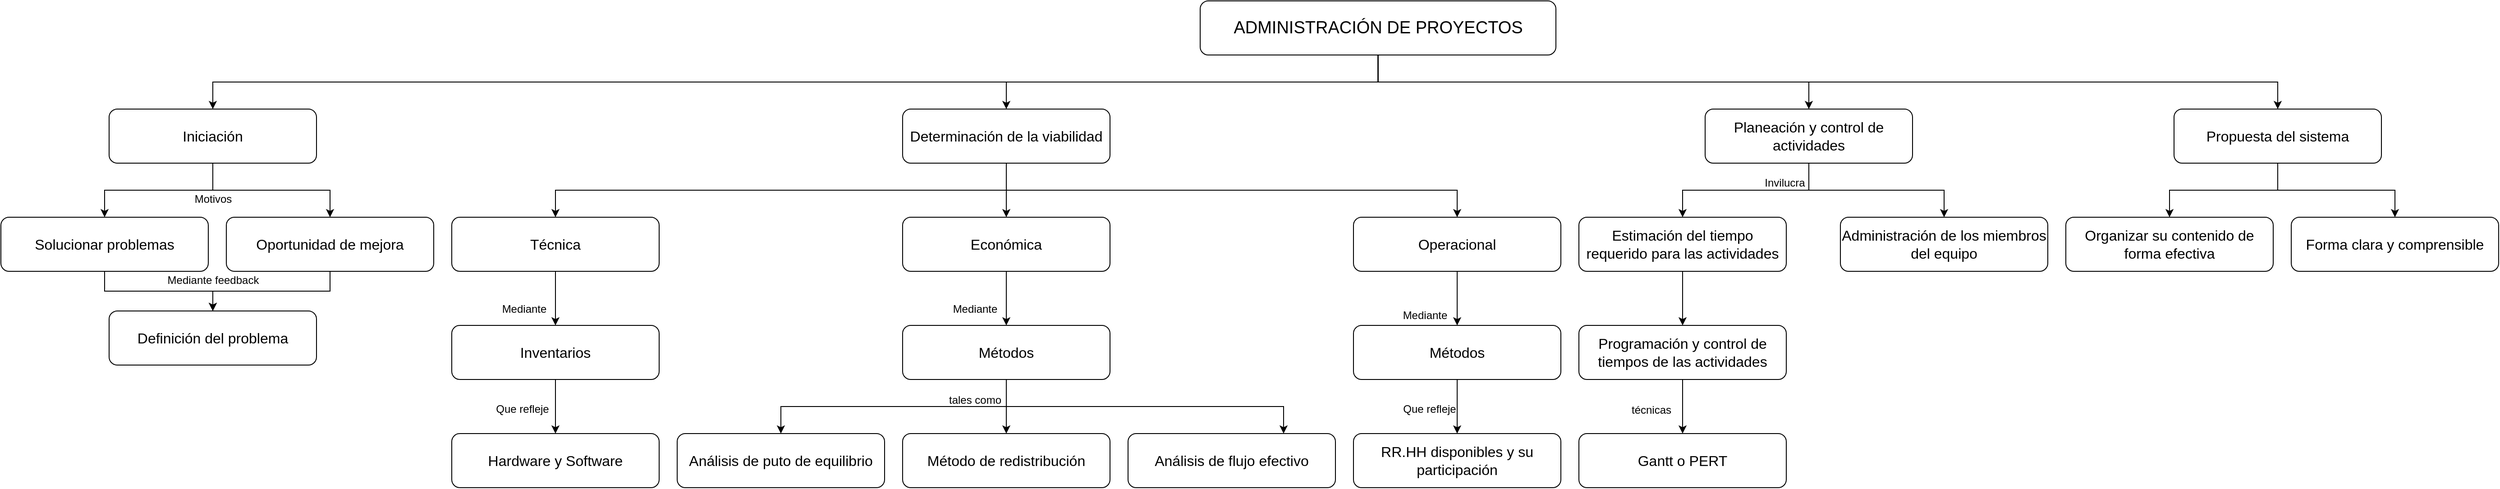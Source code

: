 <mxfile version="12.9.7" type="device"><diagram id="O5bTqNwMb8NfkygBmN3p" name="Page-1"><mxGraphModel dx="608" dy="1569" grid="1" gridSize="10" guides="1" tooltips="1" connect="1" arrows="1" fold="1" page="1" pageScale="1" pageWidth="1169" pageHeight="827" math="0" shadow="0"><root><mxCell id="0"/><mxCell id="1" parent="0"/><mxCell id="-8mxaUjoKUEcSq_2v9k2-64" style="edgeStyle=orthogonalEdgeStyle;rounded=0;orthogonalLoop=1;jettySize=auto;html=1;exitX=0.5;exitY=1;exitDx=0;exitDy=0;entryX=0.5;entryY=0;entryDx=0;entryDy=0;" edge="1" parent="1" source="-8mxaUjoKUEcSq_2v9k2-1" target="-8mxaUjoKUEcSq_2v9k2-2"><mxGeometry relative="1" as="geometry"/></mxCell><mxCell id="-8mxaUjoKUEcSq_2v9k2-65" style="edgeStyle=orthogonalEdgeStyle;rounded=0;orthogonalLoop=1;jettySize=auto;html=1;exitX=0.5;exitY=1;exitDx=0;exitDy=0;entryX=0.5;entryY=0;entryDx=0;entryDy=0;" edge="1" parent="1" source="-8mxaUjoKUEcSq_2v9k2-1" target="-8mxaUjoKUEcSq_2v9k2-3"><mxGeometry relative="1" as="geometry"/></mxCell><mxCell id="-8mxaUjoKUEcSq_2v9k2-66" style="edgeStyle=orthogonalEdgeStyle;rounded=0;orthogonalLoop=1;jettySize=auto;html=1;exitX=0.5;exitY=1;exitDx=0;exitDy=0;entryX=0.5;entryY=0;entryDx=0;entryDy=0;" edge="1" parent="1" source="-8mxaUjoKUEcSq_2v9k2-1" target="-8mxaUjoKUEcSq_2v9k2-4"><mxGeometry relative="1" as="geometry"/></mxCell><mxCell id="-8mxaUjoKUEcSq_2v9k2-67" style="edgeStyle=orthogonalEdgeStyle;rounded=0;orthogonalLoop=1;jettySize=auto;html=1;exitX=0.5;exitY=1;exitDx=0;exitDy=0;entryX=0.5;entryY=0;entryDx=0;entryDy=0;" edge="1" parent="1" source="-8mxaUjoKUEcSq_2v9k2-1" target="-8mxaUjoKUEcSq_2v9k2-57"><mxGeometry relative="1" as="geometry"/></mxCell><mxCell id="-8mxaUjoKUEcSq_2v9k2-1" value="&lt;span style=&quot;font-size: 19px&quot;&gt;ADMINISTRACIÓN DE PROYECTOS&lt;/span&gt;" style="rounded=1;whiteSpace=wrap;html=1;" vertex="1" parent="1"><mxGeometry x="3710" y="40" width="394.5" height="60" as="geometry"/></mxCell><mxCell id="-8mxaUjoKUEcSq_2v9k2-9" style="edgeStyle=orthogonalEdgeStyle;rounded=0;orthogonalLoop=1;jettySize=auto;html=1;exitX=0.5;exitY=1;exitDx=0;exitDy=0;entryX=0.5;entryY=0;entryDx=0;entryDy=0;" edge="1" parent="1" source="-8mxaUjoKUEcSq_2v9k2-2" target="-8mxaUjoKUEcSq_2v9k2-8"><mxGeometry relative="1" as="geometry"/></mxCell><mxCell id="-8mxaUjoKUEcSq_2v9k2-10" style="edgeStyle=orthogonalEdgeStyle;rounded=0;orthogonalLoop=1;jettySize=auto;html=1;exitX=0.5;exitY=1;exitDx=0;exitDy=0;entryX=0.5;entryY=0;entryDx=0;entryDy=0;" edge="1" parent="1" source="-8mxaUjoKUEcSq_2v9k2-2" target="-8mxaUjoKUEcSq_2v9k2-7"><mxGeometry relative="1" as="geometry"/></mxCell><mxCell id="-8mxaUjoKUEcSq_2v9k2-2" value="&lt;font style=&quot;font-size: 16px&quot;&gt;Iniciación&lt;/font&gt;" style="rounded=1;whiteSpace=wrap;html=1;" vertex="1" parent="1"><mxGeometry x="2500" y="160" width="230" height="60" as="geometry"/></mxCell><mxCell id="-8mxaUjoKUEcSq_2v9k2-18" style="edgeStyle=orthogonalEdgeStyle;rounded=0;orthogonalLoop=1;jettySize=auto;html=1;exitX=0.5;exitY=1;exitDx=0;exitDy=0;entryX=0.5;entryY=0;entryDx=0;entryDy=0;" edge="1" parent="1" source="-8mxaUjoKUEcSq_2v9k2-3" target="-8mxaUjoKUEcSq_2v9k2-16"><mxGeometry relative="1" as="geometry"/></mxCell><mxCell id="-8mxaUjoKUEcSq_2v9k2-19" style="edgeStyle=orthogonalEdgeStyle;rounded=0;orthogonalLoop=1;jettySize=auto;html=1;exitX=0.5;exitY=1;exitDx=0;exitDy=0;entryX=0.5;entryY=0;entryDx=0;entryDy=0;" edge="1" parent="1" source="-8mxaUjoKUEcSq_2v9k2-3" target="-8mxaUjoKUEcSq_2v9k2-17"><mxGeometry relative="1" as="geometry"/></mxCell><mxCell id="-8mxaUjoKUEcSq_2v9k2-44" style="edgeStyle=orthogonalEdgeStyle;rounded=0;orthogonalLoop=1;jettySize=auto;html=1;exitX=0.5;exitY=1;exitDx=0;exitDy=0;entryX=0.5;entryY=0;entryDx=0;entryDy=0;" edge="1" parent="1" source="-8mxaUjoKUEcSq_2v9k2-3" target="-8mxaUjoKUEcSq_2v9k2-24"><mxGeometry relative="1" as="geometry"/></mxCell><mxCell id="-8mxaUjoKUEcSq_2v9k2-3" value="&lt;span style=&quot;font-size: 16px&quot;&gt;Determinación de la viabilidad&lt;/span&gt;" style="rounded=1;whiteSpace=wrap;html=1;" vertex="1" parent="1"><mxGeometry x="3380" y="160" width="230" height="60" as="geometry"/></mxCell><mxCell id="-8mxaUjoKUEcSq_2v9k2-54" style="edgeStyle=orthogonalEdgeStyle;rounded=0;orthogonalLoop=1;jettySize=auto;html=1;exitX=0.5;exitY=1;exitDx=0;exitDy=0;entryX=0.5;entryY=0;entryDx=0;entryDy=0;" edge="1" parent="1" source="-8mxaUjoKUEcSq_2v9k2-4" target="-8mxaUjoKUEcSq_2v9k2-46"><mxGeometry relative="1" as="geometry"><mxPoint x="4245" y="280" as="targetPoint"/></mxGeometry></mxCell><mxCell id="-8mxaUjoKUEcSq_2v9k2-55" style="edgeStyle=orthogonalEdgeStyle;rounded=0;orthogonalLoop=1;jettySize=auto;html=1;exitX=0.5;exitY=1;exitDx=0;exitDy=0;entryX=0.5;entryY=0;entryDx=0;entryDy=0;" edge="1" parent="1" source="-8mxaUjoKUEcSq_2v9k2-4" target="-8mxaUjoKUEcSq_2v9k2-6"><mxGeometry relative="1" as="geometry"/></mxCell><mxCell id="-8mxaUjoKUEcSq_2v9k2-4" value="&lt;span style=&quot;font-size: 16px&quot;&gt;Planeación y control de actividades&lt;/span&gt;" style="rounded=1;whiteSpace=wrap;html=1;" vertex="1" parent="1"><mxGeometry x="4270" y="160" width="230" height="60" as="geometry"/></mxCell><mxCell id="-8mxaUjoKUEcSq_2v9k2-6" value="&lt;span style=&quot;font-size: 16px&quot;&gt;Administración de los miembros del equipo&lt;/span&gt;" style="rounded=1;whiteSpace=wrap;html=1;" vertex="1" parent="1"><mxGeometry x="4420" y="280" width="230" height="60" as="geometry"/></mxCell><mxCell id="-8mxaUjoKUEcSq_2v9k2-13" style="edgeStyle=orthogonalEdgeStyle;rounded=0;orthogonalLoop=1;jettySize=auto;html=1;exitX=0.5;exitY=1;exitDx=0;exitDy=0;entryX=0.5;entryY=0;entryDx=0;entryDy=0;" edge="1" parent="1" source="-8mxaUjoKUEcSq_2v9k2-7" target="-8mxaUjoKUEcSq_2v9k2-11"><mxGeometry relative="1" as="geometry"/></mxCell><mxCell id="-8mxaUjoKUEcSq_2v9k2-7" value="&lt;font style=&quot;font-size: 16px&quot;&gt;Oportunidad de mejora&lt;/font&gt;" style="rounded=1;whiteSpace=wrap;html=1;" vertex="1" parent="1"><mxGeometry x="2630" y="280" width="230" height="60" as="geometry"/></mxCell><mxCell id="-8mxaUjoKUEcSq_2v9k2-12" style="edgeStyle=orthogonalEdgeStyle;rounded=0;orthogonalLoop=1;jettySize=auto;html=1;exitX=0.5;exitY=1;exitDx=0;exitDy=0;entryX=0.5;entryY=0;entryDx=0;entryDy=0;" edge="1" parent="1" source="-8mxaUjoKUEcSq_2v9k2-8" target="-8mxaUjoKUEcSq_2v9k2-11"><mxGeometry relative="1" as="geometry"/></mxCell><mxCell id="-8mxaUjoKUEcSq_2v9k2-8" value="&lt;span style=&quot;font-size: 16px&quot;&gt;Solucionar problemas&lt;/span&gt;" style="rounded=1;whiteSpace=wrap;html=1;" vertex="1" parent="1"><mxGeometry x="2380" y="280" width="230" height="60" as="geometry"/></mxCell><mxCell id="-8mxaUjoKUEcSq_2v9k2-11" value="&lt;span style=&quot;font-size: 16px&quot;&gt;Definición del problema&lt;/span&gt;" style="rounded=1;whiteSpace=wrap;html=1;" vertex="1" parent="1"><mxGeometry x="2500" y="384" width="230" height="60" as="geometry"/></mxCell><mxCell id="-8mxaUjoKUEcSq_2v9k2-14" value="Mediante feedback" style="text;html=1;align=center;verticalAlign=middle;resizable=0;points=[];autosize=1;" vertex="1" parent="1"><mxGeometry x="2555" y="340" width="120" height="20" as="geometry"/></mxCell><mxCell id="-8mxaUjoKUEcSq_2v9k2-15" value="Motivos" style="text;html=1;align=center;verticalAlign=middle;resizable=0;points=[];autosize=1;" vertex="1" parent="1"><mxGeometry x="2585" y="250" width="60" height="20" as="geometry"/></mxCell><mxCell id="-8mxaUjoKUEcSq_2v9k2-22" style="edgeStyle=orthogonalEdgeStyle;rounded=0;orthogonalLoop=1;jettySize=auto;html=1;exitX=0.5;exitY=1;exitDx=0;exitDy=0;entryX=0.5;entryY=0;entryDx=0;entryDy=0;" edge="1" parent="1" source="-8mxaUjoKUEcSq_2v9k2-16" target="-8mxaUjoKUEcSq_2v9k2-21"><mxGeometry relative="1" as="geometry"/></mxCell><mxCell id="-8mxaUjoKUEcSq_2v9k2-16" value="&lt;font style=&quot;font-size: 16px&quot;&gt;Técnica&lt;/font&gt;" style="rounded=1;whiteSpace=wrap;html=1;" vertex="1" parent="1"><mxGeometry x="2880" y="280" width="230" height="60" as="geometry"/></mxCell><mxCell id="-8mxaUjoKUEcSq_2v9k2-33" style="edgeStyle=orthogonalEdgeStyle;rounded=0;orthogonalLoop=1;jettySize=auto;html=1;exitX=0.5;exitY=1;exitDx=0;exitDy=0;entryX=0.5;entryY=0;entryDx=0;entryDy=0;" edge="1" parent="1" source="-8mxaUjoKUEcSq_2v9k2-17" target="-8mxaUjoKUEcSq_2v9k2-26"><mxGeometry relative="1" as="geometry"/></mxCell><mxCell id="-8mxaUjoKUEcSq_2v9k2-17" value="&lt;span style=&quot;font-size: 16px&quot;&gt;Económica&lt;/span&gt;" style="rounded=1;whiteSpace=wrap;html=1;" vertex="1" parent="1"><mxGeometry x="3380" y="280" width="230" height="60" as="geometry"/></mxCell><mxCell id="-8mxaUjoKUEcSq_2v9k2-20" value="&lt;font style=&quot;font-size: 16px&quot;&gt;Hardware y Software&lt;/font&gt;" style="rounded=1;whiteSpace=wrap;html=1;" vertex="1" parent="1"><mxGeometry x="2880" y="520" width="230" height="60" as="geometry"/></mxCell><mxCell id="-8mxaUjoKUEcSq_2v9k2-23" value="" style="edgeStyle=orthogonalEdgeStyle;rounded=0;orthogonalLoop=1;jettySize=auto;html=1;" edge="1" parent="1" source="-8mxaUjoKUEcSq_2v9k2-21" target="-8mxaUjoKUEcSq_2v9k2-20"><mxGeometry relative="1" as="geometry"/></mxCell><mxCell id="-8mxaUjoKUEcSq_2v9k2-21" value="&lt;font style=&quot;font-size: 16px&quot;&gt;Inventarios&lt;/font&gt;" style="rounded=1;whiteSpace=wrap;html=1;" vertex="1" parent="1"><mxGeometry x="2880" y="400" width="230" height="60" as="geometry"/></mxCell><mxCell id="-8mxaUjoKUEcSq_2v9k2-40" style="edgeStyle=orthogonalEdgeStyle;rounded=0;orthogonalLoop=1;jettySize=auto;html=1;exitX=0.5;exitY=1;exitDx=0;exitDy=0;entryX=0.5;entryY=0;entryDx=0;entryDy=0;" edge="1" parent="1" source="-8mxaUjoKUEcSq_2v9k2-24" target="-8mxaUjoKUEcSq_2v9k2-35"><mxGeometry relative="1" as="geometry"/></mxCell><mxCell id="-8mxaUjoKUEcSq_2v9k2-24" value="&lt;span style=&quot;font-size: 16px&quot;&gt;Operacional&lt;/span&gt;" style="rounded=1;whiteSpace=wrap;html=1;" vertex="1" parent="1"><mxGeometry x="3880" y="280" width="230" height="60" as="geometry"/></mxCell><mxCell id="-8mxaUjoKUEcSq_2v9k2-25" value="Mediante" style="text;html=1;align=center;verticalAlign=middle;resizable=0;points=[];autosize=1;" vertex="1" parent="1"><mxGeometry x="2930" y="372" width="60" height="20" as="geometry"/></mxCell><mxCell id="-8mxaUjoKUEcSq_2v9k2-30" style="edgeStyle=orthogonalEdgeStyle;rounded=0;orthogonalLoop=1;jettySize=auto;html=1;exitX=0.5;exitY=1;exitDx=0;exitDy=0;entryX=0.5;entryY=0;entryDx=0;entryDy=0;" edge="1" parent="1" source="-8mxaUjoKUEcSq_2v9k2-26" target="-8mxaUjoKUEcSq_2v9k2-27"><mxGeometry relative="1" as="geometry"/></mxCell><mxCell id="-8mxaUjoKUEcSq_2v9k2-31" style="edgeStyle=orthogonalEdgeStyle;rounded=0;orthogonalLoop=1;jettySize=auto;html=1;exitX=0.5;exitY=1;exitDx=0;exitDy=0;entryX=0.5;entryY=0;entryDx=0;entryDy=0;" edge="1" parent="1" source="-8mxaUjoKUEcSq_2v9k2-26" target="-8mxaUjoKUEcSq_2v9k2-28"><mxGeometry relative="1" as="geometry"/></mxCell><mxCell id="-8mxaUjoKUEcSq_2v9k2-32" style="edgeStyle=orthogonalEdgeStyle;rounded=0;orthogonalLoop=1;jettySize=auto;html=1;exitX=0.5;exitY=1;exitDx=0;exitDy=0;entryX=0.75;entryY=0;entryDx=0;entryDy=0;" edge="1" parent="1" source="-8mxaUjoKUEcSq_2v9k2-26" target="-8mxaUjoKUEcSq_2v9k2-29"><mxGeometry relative="1" as="geometry"/></mxCell><mxCell id="-8mxaUjoKUEcSq_2v9k2-26" value="&lt;font style=&quot;font-size: 16px&quot;&gt;Métodos&lt;/font&gt;" style="rounded=1;whiteSpace=wrap;html=1;" vertex="1" parent="1"><mxGeometry x="3380" y="400" width="230" height="60" as="geometry"/></mxCell><mxCell id="-8mxaUjoKUEcSq_2v9k2-27" value="&lt;span style=&quot;font-size: 16px&quot;&gt;Análisis&amp;nbsp;de puto de&amp;nbsp;equilibrio&lt;/span&gt;" style="rounded=1;whiteSpace=wrap;html=1;" vertex="1" parent="1"><mxGeometry x="3130" y="520" width="230" height="60" as="geometry"/></mxCell><mxCell id="-8mxaUjoKUEcSq_2v9k2-28" value="&lt;span style=&quot;font-size: 16px&quot;&gt;Método de redistribución&lt;/span&gt;" style="rounded=1;whiteSpace=wrap;html=1;" vertex="1" parent="1"><mxGeometry x="3380" y="520" width="230" height="60" as="geometry"/></mxCell><mxCell id="-8mxaUjoKUEcSq_2v9k2-29" value="&lt;span style=&quot;font-size: 16px&quot;&gt;Análisis de flujo efectivo&lt;/span&gt;" style="rounded=1;whiteSpace=wrap;html=1;" vertex="1" parent="1"><mxGeometry x="3630" y="520" width="230" height="60" as="geometry"/></mxCell><mxCell id="-8mxaUjoKUEcSq_2v9k2-34" value="Mediante" style="text;html=1;align=center;verticalAlign=middle;resizable=0;points=[];autosize=1;" vertex="1" parent="1"><mxGeometry x="3430" y="372" width="60" height="20" as="geometry"/></mxCell><mxCell id="-8mxaUjoKUEcSq_2v9k2-38" style="edgeStyle=orthogonalEdgeStyle;rounded=0;orthogonalLoop=1;jettySize=auto;html=1;exitX=0.5;exitY=1;exitDx=0;exitDy=0;entryX=0.5;entryY=0;entryDx=0;entryDy=0;" edge="1" parent="1" source="-8mxaUjoKUEcSq_2v9k2-35" target="-8mxaUjoKUEcSq_2v9k2-36"><mxGeometry relative="1" as="geometry"/></mxCell><mxCell id="-8mxaUjoKUEcSq_2v9k2-35" value="&lt;font style=&quot;font-size: 16px&quot;&gt;Métodos&lt;/font&gt;" style="rounded=1;whiteSpace=wrap;html=1;" vertex="1" parent="1"><mxGeometry x="3880" y="400" width="230" height="60" as="geometry"/></mxCell><mxCell id="-8mxaUjoKUEcSq_2v9k2-36" value="&lt;span style=&quot;font-size: 16px&quot;&gt;RR.HH&amp;nbsp;&lt;/span&gt;&lt;span style=&quot;font-size: 16px&quot;&gt;disponibles y su participación&lt;/span&gt;" style="rounded=1;whiteSpace=wrap;html=1;" vertex="1" parent="1"><mxGeometry x="3880" y="520" width="230" height="60" as="geometry"/></mxCell><mxCell id="-8mxaUjoKUEcSq_2v9k2-39" value="Que refleje" style="text;html=1;align=center;verticalAlign=middle;resizable=0;points=[];autosize=1;" vertex="1" parent="1"><mxGeometry x="3929" y="483" width="70" height="20" as="geometry"/></mxCell><mxCell id="-8mxaUjoKUEcSq_2v9k2-41" value="Que refleje" style="text;html=1;align=center;verticalAlign=middle;resizable=0;points=[];autosize=1;" vertex="1" parent="1"><mxGeometry x="2923" y="483" width="70" height="20" as="geometry"/></mxCell><mxCell id="-8mxaUjoKUEcSq_2v9k2-42" value="tales como" style="text;html=1;align=center;verticalAlign=middle;resizable=0;points=[];autosize=1;" vertex="1" parent="1"><mxGeometry x="3425" y="473" width="70" height="20" as="geometry"/></mxCell><mxCell id="-8mxaUjoKUEcSq_2v9k2-43" value="Mediante" style="text;html=1;align=center;verticalAlign=middle;resizable=0;points=[];autosize=1;" vertex="1" parent="1"><mxGeometry x="3929" y="379" width="60" height="20" as="geometry"/></mxCell><mxCell id="-8mxaUjoKUEcSq_2v9k2-50" style="edgeStyle=orthogonalEdgeStyle;rounded=0;orthogonalLoop=1;jettySize=auto;html=1;exitX=0.5;exitY=1;exitDx=0;exitDy=0;entryX=0.5;entryY=0;entryDx=0;entryDy=0;" edge="1" parent="1" source="-8mxaUjoKUEcSq_2v9k2-46" target="-8mxaUjoKUEcSq_2v9k2-47"><mxGeometry relative="1" as="geometry"/></mxCell><mxCell id="-8mxaUjoKUEcSq_2v9k2-46" value="&lt;span style=&quot;font-size: 16px&quot;&gt;Estimación del tiempo requerido para las actividades&lt;/span&gt;" style="rounded=1;whiteSpace=wrap;html=1;" vertex="1" parent="1"><mxGeometry x="4130" y="280" width="230" height="60" as="geometry"/></mxCell><mxCell id="-8mxaUjoKUEcSq_2v9k2-51" style="edgeStyle=orthogonalEdgeStyle;rounded=0;orthogonalLoop=1;jettySize=auto;html=1;exitX=0.5;exitY=1;exitDx=0;exitDy=0;entryX=0.5;entryY=0;entryDx=0;entryDy=0;" edge="1" parent="1" source="-8mxaUjoKUEcSq_2v9k2-47" target="-8mxaUjoKUEcSq_2v9k2-48"><mxGeometry relative="1" as="geometry"/></mxCell><mxCell id="-8mxaUjoKUEcSq_2v9k2-47" value="&lt;span style=&quot;font-size: 16px&quot;&gt;Programación y control de tiempos de las actividades&lt;/span&gt;" style="rounded=1;whiteSpace=wrap;html=1;" vertex="1" parent="1"><mxGeometry x="4130" y="400" width="230" height="60" as="geometry"/></mxCell><mxCell id="-8mxaUjoKUEcSq_2v9k2-48" value="&lt;span style=&quot;font-size: 16px&quot;&gt;Gantt o PERT&lt;/span&gt;" style="rounded=1;whiteSpace=wrap;html=1;" vertex="1" parent="1"><mxGeometry x="4130" y="520" width="230" height="60" as="geometry"/></mxCell><mxCell id="-8mxaUjoKUEcSq_2v9k2-52" value="técnicas" style="text;html=1;align=center;verticalAlign=middle;resizable=0;points=[];autosize=1;" vertex="1" parent="1"><mxGeometry x="4180" y="484" width="60" height="20" as="geometry"/></mxCell><mxCell id="-8mxaUjoKUEcSq_2v9k2-56" value="Invilucra" style="text;html=1;align=center;verticalAlign=middle;resizable=0;points=[];autosize=1;" vertex="1" parent="1"><mxGeometry x="4328" y="232" width="60" height="20" as="geometry"/></mxCell><mxCell id="-8mxaUjoKUEcSq_2v9k2-61" style="edgeStyle=orthogonalEdgeStyle;rounded=0;orthogonalLoop=1;jettySize=auto;html=1;exitX=0.5;exitY=1;exitDx=0;exitDy=0;entryX=0.5;entryY=0;entryDx=0;entryDy=0;" edge="1" parent="1" source="-8mxaUjoKUEcSq_2v9k2-57" target="-8mxaUjoKUEcSq_2v9k2-58"><mxGeometry relative="1" as="geometry"/></mxCell><mxCell id="-8mxaUjoKUEcSq_2v9k2-62" style="edgeStyle=orthogonalEdgeStyle;rounded=0;orthogonalLoop=1;jettySize=auto;html=1;exitX=0.5;exitY=1;exitDx=0;exitDy=0;entryX=0.5;entryY=0;entryDx=0;entryDy=0;" edge="1" parent="1" source="-8mxaUjoKUEcSq_2v9k2-57" target="-8mxaUjoKUEcSq_2v9k2-60"><mxGeometry relative="1" as="geometry"/></mxCell><mxCell id="-8mxaUjoKUEcSq_2v9k2-57" value="&lt;span style=&quot;font-size: 16px&quot;&gt;Propuesta del sistema&lt;/span&gt;" style="rounded=1;whiteSpace=wrap;html=1;" vertex="1" parent="1"><mxGeometry x="4790" y="160" width="230" height="60" as="geometry"/></mxCell><mxCell id="-8mxaUjoKUEcSq_2v9k2-58" value="&lt;span style=&quot;font-size: 16px&quot;&gt;Organizar su contenido de forma efectiva&lt;/span&gt;" style="rounded=1;whiteSpace=wrap;html=1;" vertex="1" parent="1"><mxGeometry x="4670" y="280" width="230" height="60" as="geometry"/></mxCell><mxCell id="-8mxaUjoKUEcSq_2v9k2-60" value="&lt;span style=&quot;font-size: 16px&quot;&gt;Forma clara y comprensible&lt;/span&gt;" style="rounded=1;whiteSpace=wrap;html=1;" vertex="1" parent="1"><mxGeometry x="4920" y="280" width="230" height="60" as="geometry"/></mxCell></root></mxGraphModel></diagram></mxfile>